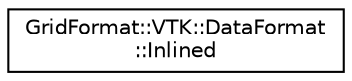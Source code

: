 digraph "Graphical Class Hierarchy"
{
 // LATEX_PDF_SIZE
  edge [fontname="Helvetica",fontsize="10",labelfontname="Helvetica",labelfontsize="10"];
  node [fontname="Helvetica",fontsize="10",shape=record];
  rankdir="LR";
  Node0 [label="GridFormat::VTK::DataFormat\l::Inlined",height=0.2,width=0.4,color="black", fillcolor="white", style="filled",URL="$structGridFormat_1_1VTK_1_1DataFormat_1_1Inlined.html",tooltip="Inline data format (inside xml elements)"];
}
